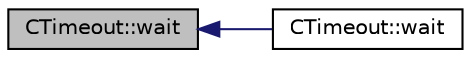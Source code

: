 digraph "CTimeout::wait"
{
  edge [fontname="Helvetica",fontsize="10",labelfontname="Helvetica",labelfontsize="10"];
  node [fontname="Helvetica",fontsize="10",shape=record];
  rankdir="LR";
  Node1 [label="CTimeout::wait",height=0.2,width=0.4,color="black", fillcolor="grey75", style="filled" fontcolor="black"];
  Node1 -> Node2 [dir="back",color="midnightblue",fontsize="10",style="solid",fontname="Helvetica"];
  Node2 [label="CTimeout::wait",height=0.2,width=0.4,color="black", fillcolor="white", style="filled",URL="$d5/d5b/class_c_timeout.html#ab2edd08150efbd3ef36766c7e02f7792"];
}
